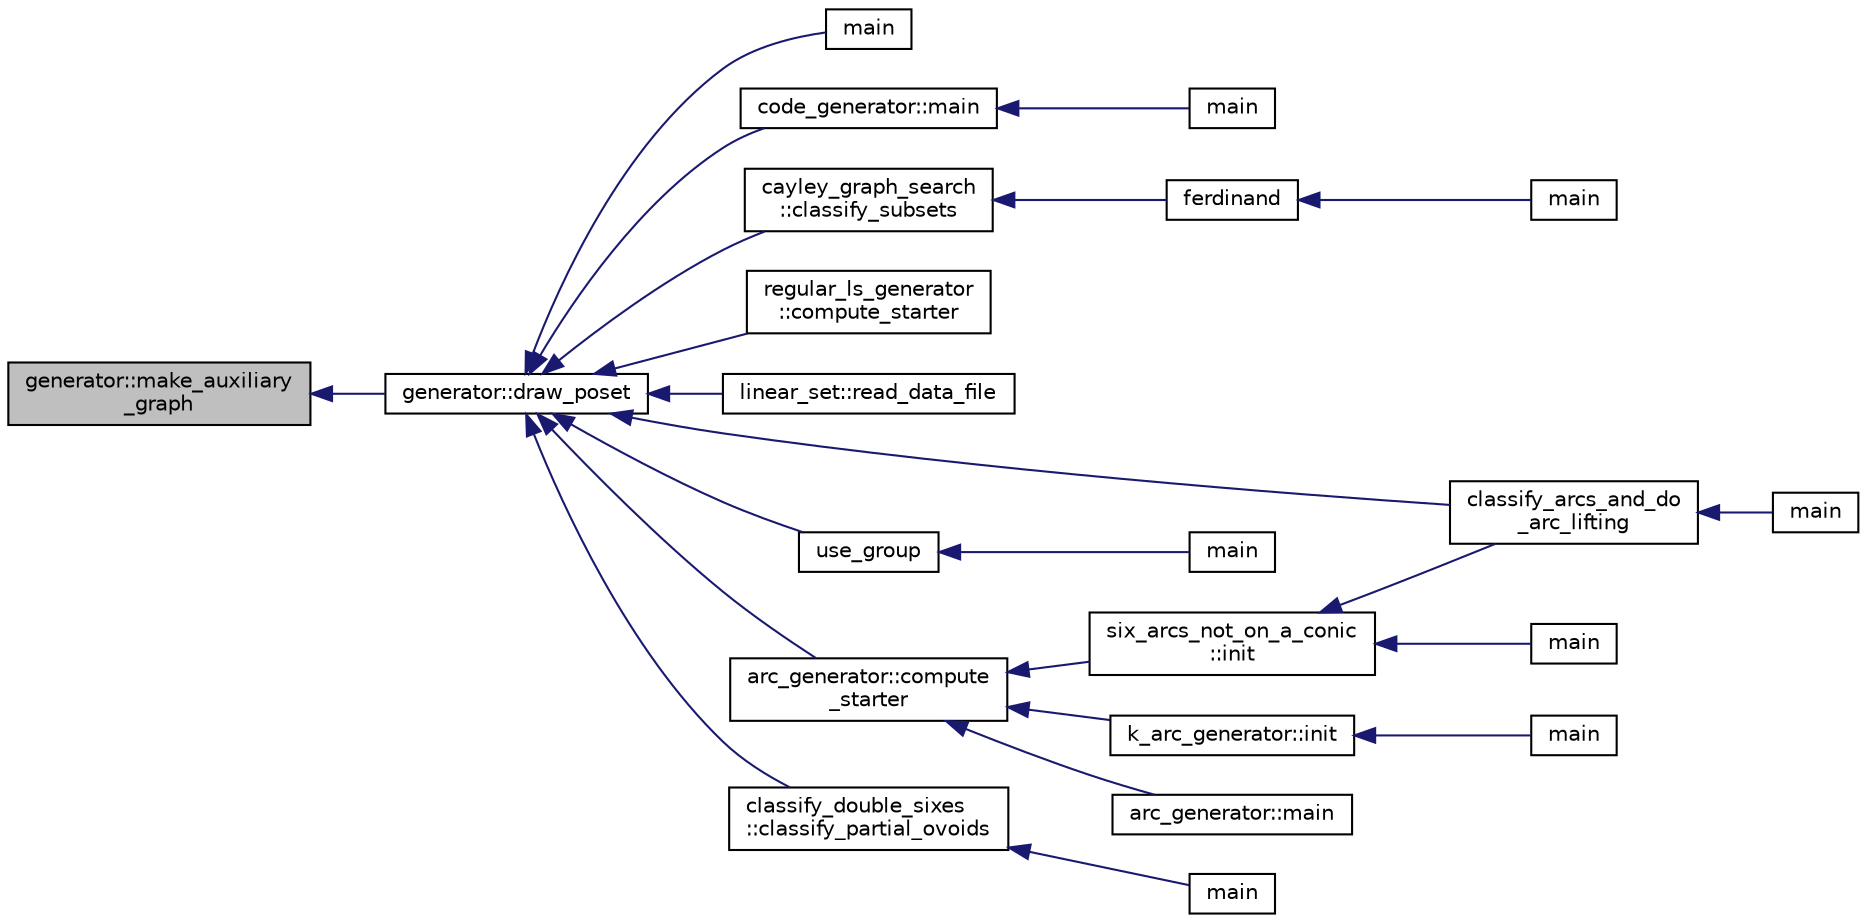 digraph "generator::make_auxiliary_graph"
{
  edge [fontname="Helvetica",fontsize="10",labelfontname="Helvetica",labelfontsize="10"];
  node [fontname="Helvetica",fontsize="10",shape=record];
  rankdir="LR";
  Node13166 [label="generator::make_auxiliary\l_graph",height=0.2,width=0.4,color="black", fillcolor="grey75", style="filled", fontcolor="black"];
  Node13166 -> Node13167 [dir="back",color="midnightblue",fontsize="10",style="solid",fontname="Helvetica"];
  Node13167 [label="generator::draw_poset",height=0.2,width=0.4,color="black", fillcolor="white", style="filled",URL="$d7/d73/classgenerator.html#aa4f99c75a86701ba85e514a294efdf3a"];
  Node13167 -> Node13168 [dir="back",color="midnightblue",fontsize="10",style="solid",fontname="Helvetica"];
  Node13168 [label="main",height=0.2,width=0.4,color="black", fillcolor="white", style="filled",URL="$d1/d5e/blt__main_8_c.html#a217dbf8b442f20279ea00b898af96f52"];
  Node13167 -> Node13169 [dir="back",color="midnightblue",fontsize="10",style="solid",fontname="Helvetica"];
  Node13169 [label="code_generator::main",height=0.2,width=0.4,color="black", fillcolor="white", style="filled",URL="$db/d37/classcode__generator.html#ab3cf3a306e4032c2b471ac95321c599f"];
  Node13169 -> Node13170 [dir="back",color="midnightblue",fontsize="10",style="solid",fontname="Helvetica"];
  Node13170 [label="main",height=0.2,width=0.4,color="black", fillcolor="white", style="filled",URL="$d4/d4f/codes_8_c.html#a217dbf8b442f20279ea00b898af96f52"];
  Node13167 -> Node13171 [dir="back",color="midnightblue",fontsize="10",style="solid",fontname="Helvetica"];
  Node13171 [label="cayley_graph_search\l::classify_subsets",height=0.2,width=0.4,color="black", fillcolor="white", style="filled",URL="$de/dae/classcayley__graph__search.html#a4cf8a90752e018a281481ac80ad52c4b"];
  Node13171 -> Node13172 [dir="back",color="midnightblue",fontsize="10",style="solid",fontname="Helvetica"];
  Node13172 [label="ferdinand",height=0.2,width=0.4,color="black", fillcolor="white", style="filled",URL="$da/df3/ferdinand_8_c.html#a322b57727d23cf5a0932f11c30ea18d9"];
  Node13172 -> Node13173 [dir="back",color="midnightblue",fontsize="10",style="solid",fontname="Helvetica"];
  Node13173 [label="main",height=0.2,width=0.4,color="black", fillcolor="white", style="filled",URL="$da/df3/ferdinand_8_c.html#a3c04138a5bfe5d72780bb7e82a18e627"];
  Node13167 -> Node13174 [dir="back",color="midnightblue",fontsize="10",style="solid",fontname="Helvetica"];
  Node13174 [label="regular_ls_generator\l::compute_starter",height=0.2,width=0.4,color="black", fillcolor="white", style="filled",URL="$d2/dd8/classregular__ls__generator.html#aa38907741058694a73194b02ceb4a53d"];
  Node13167 -> Node13175 [dir="back",color="midnightblue",fontsize="10",style="solid",fontname="Helvetica"];
  Node13175 [label="linear_set::read_data_file",height=0.2,width=0.4,color="black", fillcolor="white", style="filled",URL="$dd/d86/classlinear__set.html#a9a5cd28cc81be7ee41002b2e3114c2cb"];
  Node13167 -> Node13176 [dir="back",color="midnightblue",fontsize="10",style="solid",fontname="Helvetica"];
  Node13176 [label="classify_arcs_and_do\l_arc_lifting",height=0.2,width=0.4,color="black", fillcolor="white", style="filled",URL="$d6/dc3/arc__lifting__main_8_c.html#afdd7be16f16b8c71e9a72fe5f6a0b59c"];
  Node13176 -> Node13177 [dir="back",color="midnightblue",fontsize="10",style="solid",fontname="Helvetica"];
  Node13177 [label="main",height=0.2,width=0.4,color="black", fillcolor="white", style="filled",URL="$d6/dc3/arc__lifting__main_8_c.html#a217dbf8b442f20279ea00b898af96f52"];
  Node13167 -> Node13178 [dir="back",color="midnightblue",fontsize="10",style="solid",fontname="Helvetica"];
  Node13178 [label="use_group",height=0.2,width=0.4,color="black", fillcolor="white", style="filled",URL="$d9/d9f/all__cliques_8_c.html#aba62531e97173264c39afe2c7857af31"];
  Node13178 -> Node13179 [dir="back",color="midnightblue",fontsize="10",style="solid",fontname="Helvetica"];
  Node13179 [label="main",height=0.2,width=0.4,color="black", fillcolor="white", style="filled",URL="$d9/d9f/all__cliques_8_c.html#a3c04138a5bfe5d72780bb7e82a18e627"];
  Node13167 -> Node13180 [dir="back",color="midnightblue",fontsize="10",style="solid",fontname="Helvetica"];
  Node13180 [label="arc_generator::compute\l_starter",height=0.2,width=0.4,color="black", fillcolor="white", style="filled",URL="$d4/d21/classarc__generator.html#aad1dcec3a1c302e743d574bd1ac857d9"];
  Node13180 -> Node13181 [dir="back",color="midnightblue",fontsize="10",style="solid",fontname="Helvetica"];
  Node13181 [label="arc_generator::main",height=0.2,width=0.4,color="black", fillcolor="white", style="filled",URL="$d4/d21/classarc__generator.html#ad80140b51b165dad1fe6ab232be7829a"];
  Node13180 -> Node13182 [dir="back",color="midnightblue",fontsize="10",style="solid",fontname="Helvetica"];
  Node13182 [label="k_arc_generator::init",height=0.2,width=0.4,color="black", fillcolor="white", style="filled",URL="$d6/dd8/classk__arc__generator.html#a6036d9f52ede9f8ca681505626b5361d"];
  Node13182 -> Node13183 [dir="back",color="midnightblue",fontsize="10",style="solid",fontname="Helvetica"];
  Node13183 [label="main",height=0.2,width=0.4,color="black", fillcolor="white", style="filled",URL="$d6/d01/k__arc__generator__main_8_c.html#a217dbf8b442f20279ea00b898af96f52"];
  Node13180 -> Node13184 [dir="back",color="midnightblue",fontsize="10",style="solid",fontname="Helvetica"];
  Node13184 [label="six_arcs_not_on_a_conic\l::init",height=0.2,width=0.4,color="black", fillcolor="white", style="filled",URL="$d8/de6/classsix__arcs__not__on__a__conic.html#a7a4d5cf8a098488729934cfa8a70944a"];
  Node13184 -> Node13176 [dir="back",color="midnightblue",fontsize="10",style="solid",fontname="Helvetica"];
  Node13184 -> Node13185 [dir="back",color="midnightblue",fontsize="10",style="solid",fontname="Helvetica"];
  Node13185 [label="main",height=0.2,width=0.4,color="black", fillcolor="white", style="filled",URL="$d2/dfa/create__surface__main_8_c.html#a217dbf8b442f20279ea00b898af96f52"];
  Node13167 -> Node13186 [dir="back",color="midnightblue",fontsize="10",style="solid",fontname="Helvetica"];
  Node13186 [label="classify_double_sixes\l::classify_partial_ovoids",height=0.2,width=0.4,color="black", fillcolor="white", style="filled",URL="$dd/d23/classclassify__double__sixes.html#a2253fca143a0e8a3e39655eb05668ae9"];
  Node13186 -> Node13187 [dir="back",color="midnightblue",fontsize="10",style="solid",fontname="Helvetica"];
  Node13187 [label="main",height=0.2,width=0.4,color="black", fillcolor="white", style="filled",URL="$df/df8/surface__classify_8_c.html#a217dbf8b442f20279ea00b898af96f52"];
}
